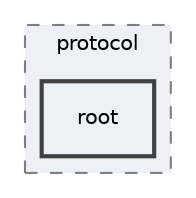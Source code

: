 digraph "/Users/jlu/zeek/src/packet_analysis/protocol/root"
{
 // LATEX_PDF_SIZE
  edge [fontname="Helvetica",fontsize="10",labelfontname="Helvetica",labelfontsize="10"];
  node [fontname="Helvetica",fontsize="10",shape=record];
  compound=true
  subgraph clusterdir_d66370ba551cea76de8be34d28adc26c {
    graph [ bgcolor="#edf0f7", pencolor="grey50", style="filled,dashed,", label="protocol", fontname="Helvetica", fontsize="10", URL="dir_d66370ba551cea76de8be34d28adc26c.html"]
  dir_37604ca71d3725f3d3e1f48acbb3bd43 [shape=box, label="root", style="filled,bold,", fillcolor="#edf0f7", color="grey25", URL="dir_37604ca71d3725f3d3e1f48acbb3bd43.html"];
  }
}
